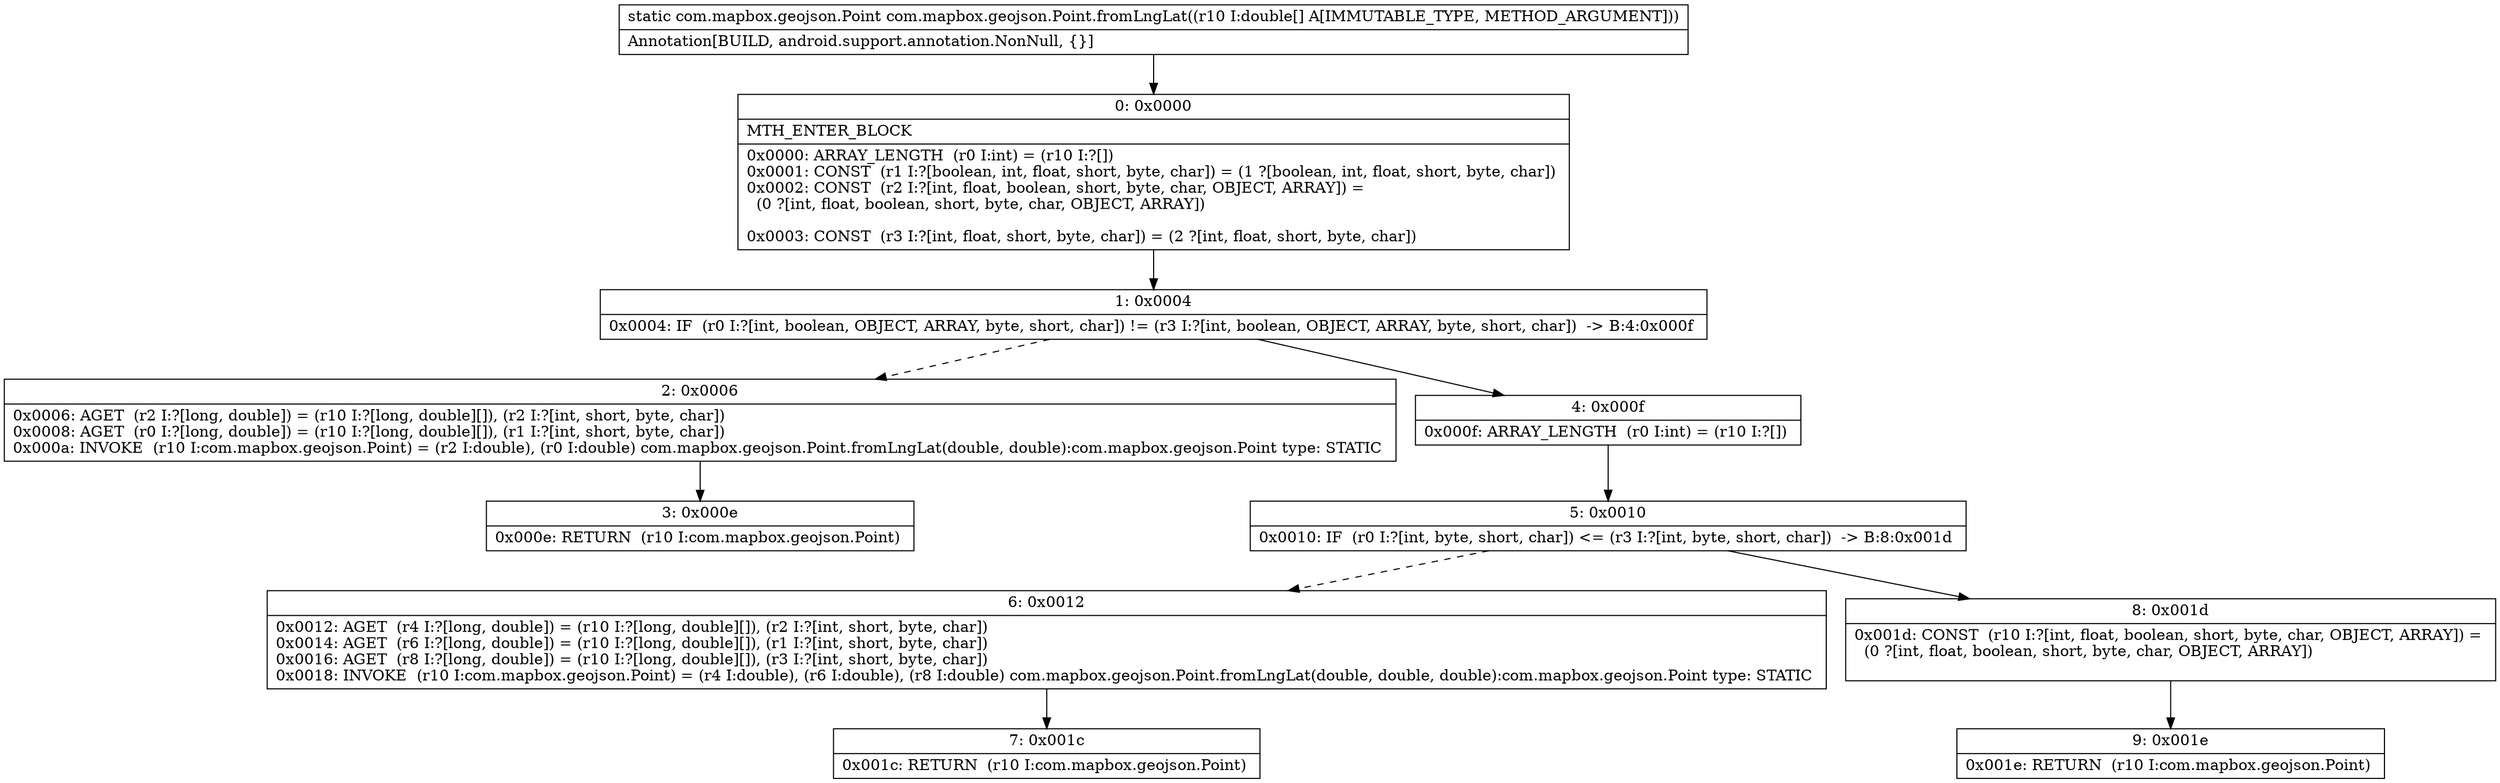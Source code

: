 digraph "CFG forcom.mapbox.geojson.Point.fromLngLat([D)Lcom\/mapbox\/geojson\/Point;" {
Node_0 [shape=record,label="{0\:\ 0x0000|MTH_ENTER_BLOCK\l|0x0000: ARRAY_LENGTH  (r0 I:int) = (r10 I:?[]) \l0x0001: CONST  (r1 I:?[boolean, int, float, short, byte, char]) = (1 ?[boolean, int, float, short, byte, char]) \l0x0002: CONST  (r2 I:?[int, float, boolean, short, byte, char, OBJECT, ARRAY]) = \l  (0 ?[int, float, boolean, short, byte, char, OBJECT, ARRAY])\l \l0x0003: CONST  (r3 I:?[int, float, short, byte, char]) = (2 ?[int, float, short, byte, char]) \l}"];
Node_1 [shape=record,label="{1\:\ 0x0004|0x0004: IF  (r0 I:?[int, boolean, OBJECT, ARRAY, byte, short, char]) != (r3 I:?[int, boolean, OBJECT, ARRAY, byte, short, char])  \-\> B:4:0x000f \l}"];
Node_2 [shape=record,label="{2\:\ 0x0006|0x0006: AGET  (r2 I:?[long, double]) = (r10 I:?[long, double][]), (r2 I:?[int, short, byte, char]) \l0x0008: AGET  (r0 I:?[long, double]) = (r10 I:?[long, double][]), (r1 I:?[int, short, byte, char]) \l0x000a: INVOKE  (r10 I:com.mapbox.geojson.Point) = (r2 I:double), (r0 I:double) com.mapbox.geojson.Point.fromLngLat(double, double):com.mapbox.geojson.Point type: STATIC \l}"];
Node_3 [shape=record,label="{3\:\ 0x000e|0x000e: RETURN  (r10 I:com.mapbox.geojson.Point) \l}"];
Node_4 [shape=record,label="{4\:\ 0x000f|0x000f: ARRAY_LENGTH  (r0 I:int) = (r10 I:?[]) \l}"];
Node_5 [shape=record,label="{5\:\ 0x0010|0x0010: IF  (r0 I:?[int, byte, short, char]) \<= (r3 I:?[int, byte, short, char])  \-\> B:8:0x001d \l}"];
Node_6 [shape=record,label="{6\:\ 0x0012|0x0012: AGET  (r4 I:?[long, double]) = (r10 I:?[long, double][]), (r2 I:?[int, short, byte, char]) \l0x0014: AGET  (r6 I:?[long, double]) = (r10 I:?[long, double][]), (r1 I:?[int, short, byte, char]) \l0x0016: AGET  (r8 I:?[long, double]) = (r10 I:?[long, double][]), (r3 I:?[int, short, byte, char]) \l0x0018: INVOKE  (r10 I:com.mapbox.geojson.Point) = (r4 I:double), (r6 I:double), (r8 I:double) com.mapbox.geojson.Point.fromLngLat(double, double, double):com.mapbox.geojson.Point type: STATIC \l}"];
Node_7 [shape=record,label="{7\:\ 0x001c|0x001c: RETURN  (r10 I:com.mapbox.geojson.Point) \l}"];
Node_8 [shape=record,label="{8\:\ 0x001d|0x001d: CONST  (r10 I:?[int, float, boolean, short, byte, char, OBJECT, ARRAY]) = \l  (0 ?[int, float, boolean, short, byte, char, OBJECT, ARRAY])\l \l}"];
Node_9 [shape=record,label="{9\:\ 0x001e|0x001e: RETURN  (r10 I:com.mapbox.geojson.Point) \l}"];
MethodNode[shape=record,label="{static com.mapbox.geojson.Point com.mapbox.geojson.Point.fromLngLat((r10 I:double[] A[IMMUTABLE_TYPE, METHOD_ARGUMENT]))  | Annotation[BUILD, android.support.annotation.NonNull, \{\}]\l}"];
MethodNode -> Node_0;
Node_0 -> Node_1;
Node_1 -> Node_2[style=dashed];
Node_1 -> Node_4;
Node_2 -> Node_3;
Node_4 -> Node_5;
Node_5 -> Node_6[style=dashed];
Node_5 -> Node_8;
Node_6 -> Node_7;
Node_8 -> Node_9;
}

